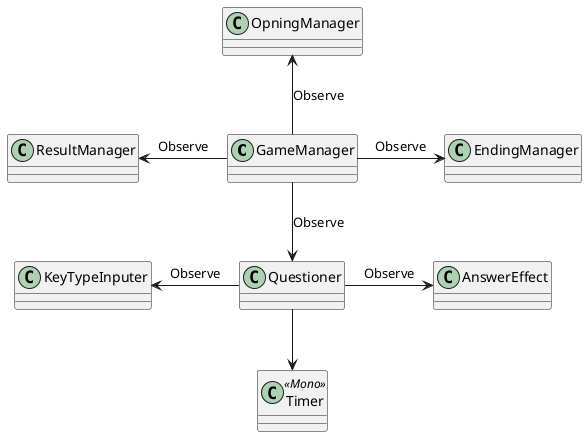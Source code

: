 @startuml メインのクラス設計
    class GameManager {

    }

    class Questioner{

    }

    class KeyTypeInputer{

    }

    class Timer <<Mono>>{

    }

    class OpningManager{

    }

    class EndingManager{

    }

    class AnswerEffect{

    }

    class ResultManager{

    }
    
    GameManager -right-> EndingManager : Observe
    GameManager -left-> ResultManager: Observe
    GameManager -down-> Questioner : Observe
    GameManager -up-> OpningManager : Observe
    Questioner -left-> KeyTypeInputer : Observe
    Questioner -down-> Timer
    Questioner -right-> AnswerEffect : Observe


@enduml
